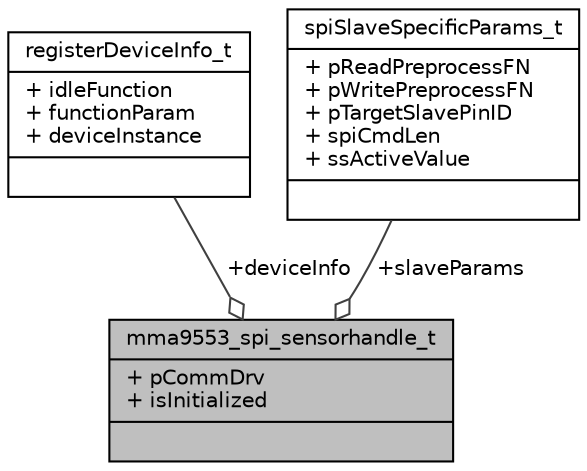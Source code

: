 digraph "mma9553_spi_sensorhandle_t"
{
  edge [fontname="Helvetica",fontsize="10",labelfontname="Helvetica",labelfontsize="10"];
  node [fontname="Helvetica",fontsize="10",shape=record];
  Node1 [label="{mma9553_spi_sensorhandle_t\n|+ pCommDrv\l+ isInitialized\l|}",height=0.2,width=0.4,color="black", fillcolor="grey75", style="filled", fontcolor="black"];
  Node2 -> Node1 [color="grey25",fontsize="10",style="solid",label=" +deviceInfo" ,arrowhead="odiamond",fontname="Helvetica"];
  Node2 [label="{registerDeviceInfo_t\n|+ idleFunction\l+ functionParam\l+ deviceInstance\l|}",height=0.2,width=0.4,color="black", fillcolor="white", style="filled",URL="$structregister_device_info__t.html",tooltip="This structure defines the device specific info required by register I/O. "];
  Node3 -> Node1 [color="grey25",fontsize="10",style="solid",label=" +slaveParams" ,arrowhead="odiamond",fontname="Helvetica"];
  Node3 [label="{spiSlaveSpecificParams_t\n|+ pReadPreprocessFN\l+ pWritePreprocessFN\l+ pTargetSlavePinID\l+ spiCmdLen\l+ ssActiveValue\l|}",height=0.2,width=0.4,color="black", fillcolor="white", style="filled",URL="$structspi_slave_specific_params__t.html",tooltip="This structure defines the spi slave command format. "];
}
